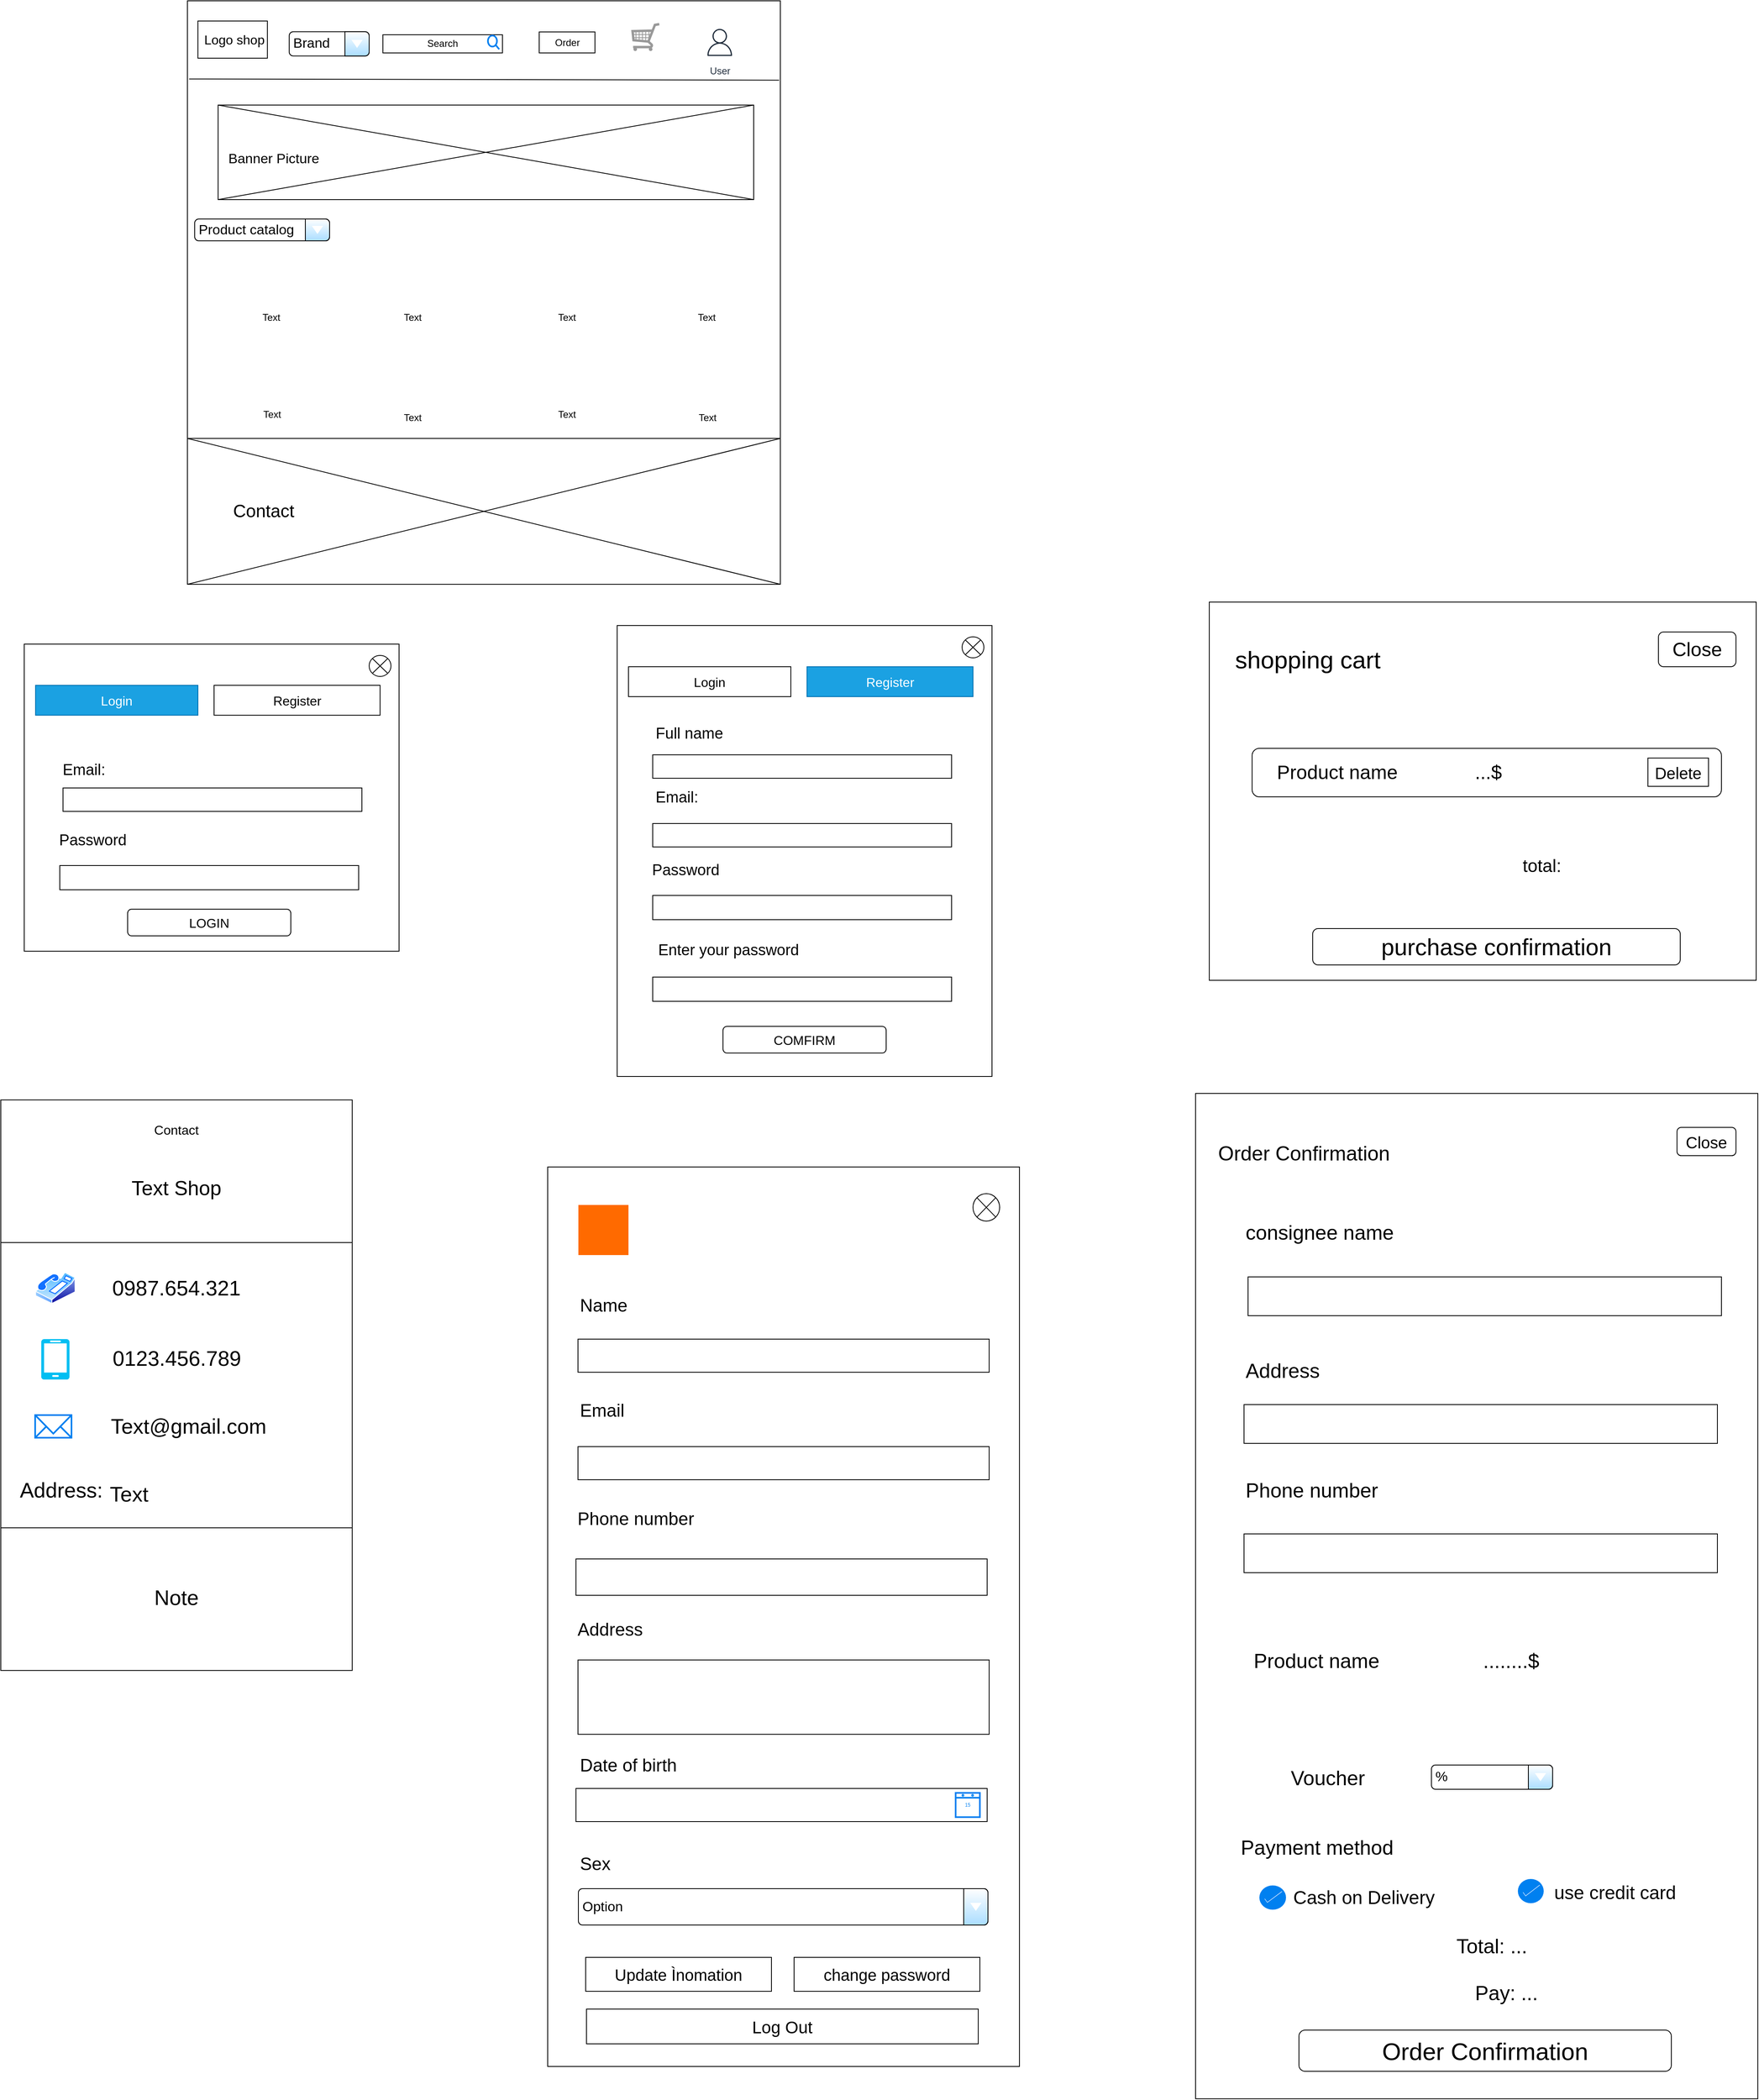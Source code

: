 <mxfile version="28.0.7">
  <diagram name="Trang-1" id="iVu9Qs8bW8wLOcYcg1Za">
    <mxGraphModel dx="4968" dy="2472" grid="0" gridSize="10" guides="1" tooltips="1" connect="1" arrows="1" fold="1" page="0" pageScale="1" pageWidth="827" pageHeight="1169" background="none" math="0" shadow="0">
      <root>
        <mxCell id="0" />
        <mxCell id="1" parent="0" />
        <mxCell id="6jUY_ZIcOzGlpgEevd6P-2" value="" style="rounded=0;whiteSpace=wrap;html=1;" parent="1" vertex="1">
          <mxGeometry x="-268" y="-303" width="734" height="722" as="geometry" />
        </mxCell>
        <mxCell id="6jUY_ZIcOzGlpgEevd6P-5" value="&lt;font style=&quot;font-size: 16px;&quot;&gt;&amp;nbsp;Logo shop&lt;/font&gt;" style="rounded=0;whiteSpace=wrap;html=1;" parent="1" vertex="1">
          <mxGeometry x="-255" y="-278" width="86" height="46" as="geometry" />
        </mxCell>
        <mxCell id="6jUY_ZIcOzGlpgEevd6P-10" value="Search" style="rounded=0;whiteSpace=wrap;html=1;" parent="1" vertex="1">
          <mxGeometry x="-26" y="-261" width="148" height="22.5" as="geometry" />
        </mxCell>
        <mxCell id="6jUY_ZIcOzGlpgEevd6P-11" value="Order" style="rounded=0;whiteSpace=wrap;html=1;" parent="1" vertex="1">
          <mxGeometry x="167.5" y="-264.5" width="69" height="26" as="geometry" />
        </mxCell>
        <mxCell id="6jUY_ZIcOzGlpgEevd6P-14" value="" style="verticalLabelPosition=bottom;shadow=0;dashed=0;align=center;html=1;verticalAlign=top;strokeWidth=1;shape=mxgraph.mockup.misc.shoppingCart;strokeColor=#999999;" parent="1" vertex="1">
          <mxGeometry x="282" y="-275" width="35" height="34" as="geometry" />
        </mxCell>
        <mxCell id="6jUY_ZIcOzGlpgEevd6P-15" value="User" style="sketch=0;outlineConnect=0;fontColor=#232F3E;gradientColor=none;strokeColor=#232F3E;fillColor=#ffffff;dashed=0;verticalLabelPosition=bottom;verticalAlign=top;align=center;html=1;fontSize=12;fontStyle=0;aspect=fixed;shape=mxgraph.aws4.resourceIcon;resIcon=mxgraph.aws4.user;" parent="1" vertex="1">
          <mxGeometry x="370" y="-272.5" width="42" height="42" as="geometry" />
        </mxCell>
        <mxCell id="6jUY_ZIcOzGlpgEevd6P-19" value="" style="endArrow=none;html=1;rounded=0;exitX=0.003;exitY=0.134;exitDx=0;exitDy=0;exitPerimeter=0;entryX=0.998;entryY=0.136;entryDx=0;entryDy=0;entryPerimeter=0;" parent="1" source="6jUY_ZIcOzGlpgEevd6P-2" target="6jUY_ZIcOzGlpgEevd6P-2" edge="1">
          <mxGeometry width="50" height="50" relative="1" as="geometry">
            <mxPoint x="-279" y="-217" as="sourcePoint" />
            <mxPoint x="469" y="-206" as="targetPoint" />
          </mxGeometry>
        </mxCell>
        <mxCell id="6jUY_ZIcOzGlpgEevd6P-20" value="" style="whiteSpace=wrap;html=1;aspect=fixed;shape=image;verticalAlign=top;verticalLabelPosition=bottom;labelBackgroundColor=#ffffff;imageAspect=0;image=https://icons.diagrams.net/icon-cache1/Evil_Icons_User_Interface-2617/picture-609.svg;" parent="1" vertex="1">
          <mxGeometry x="-203" y="-6" width="80" height="80" as="geometry" />
        </mxCell>
        <mxCell id="6jUY_ZIcOzGlpgEevd6P-21" value="" style="whiteSpace=wrap;html=1;aspect=fixed;shape=image;verticalAlign=top;verticalLabelPosition=bottom;labelBackgroundColor=#ffffff;imageAspect=0;image=https://icons.diagrams.net/icon-cache1/Evil_Icons_User_Interface-2617/picture-609.svg;" parent="1" vertex="1">
          <mxGeometry x="-29" y="-6" width="80" height="80" as="geometry" />
        </mxCell>
        <mxCell id="6jUY_ZIcOzGlpgEevd6P-22" value="" style="whiteSpace=wrap;html=1;aspect=fixed;shape=image;verticalAlign=top;verticalLabelPosition=bottom;labelBackgroundColor=#ffffff;imageAspect=0;image=https://icons.diagrams.net/icon-cache1/Evil_Icons_User_Interface-2617/picture-609.svg;" parent="1" vertex="1">
          <mxGeometry x="162" y="-6" width="80" height="80" as="geometry" />
        </mxCell>
        <mxCell id="6jUY_ZIcOzGlpgEevd6P-23" value="" style="whiteSpace=wrap;html=1;aspect=fixed;shape=image;verticalAlign=top;verticalLabelPosition=bottom;labelBackgroundColor=#ffffff;imageAspect=0;image=https://icons.diagrams.net/icon-cache1/Evil_Icons_User_Interface-2617/picture-609.svg;" parent="1" vertex="1">
          <mxGeometry x="335" y="-6" width="80" height="80" as="geometry" />
        </mxCell>
        <mxCell id="6jUY_ZIcOzGlpgEevd6P-24" value="" style="whiteSpace=wrap;html=1;aspect=fixed;shape=image;verticalAlign=top;verticalLabelPosition=bottom;labelBackgroundColor=#ffffff;imageAspect=0;image=https://icons.diagrams.net/icon-cache1/Evil_Icons_User_Interface-2617/picture-609.svg;" parent="1" vertex="1">
          <mxGeometry x="-206" y="120" width="80" height="80" as="geometry" />
        </mxCell>
        <mxCell id="6jUY_ZIcOzGlpgEevd6P-27" value="" style="whiteSpace=wrap;html=1;aspect=fixed;shape=image;verticalAlign=top;verticalLabelPosition=bottom;labelBackgroundColor=#ffffff;imageAspect=0;image=https://icons.diagrams.net/icon-cache1/Evil_Icons_User_Interface-2617/picture-609.svg;" parent="1" vertex="1">
          <mxGeometry x="-29" y="118" width="80" height="80" as="geometry" />
        </mxCell>
        <mxCell id="6jUY_ZIcOzGlpgEevd6P-28" value="" style="whiteSpace=wrap;html=1;aspect=fixed;shape=image;verticalAlign=top;verticalLabelPosition=bottom;labelBackgroundColor=#ffffff;imageAspect=0;image=https://icons.diagrams.net/icon-cache1/Evil_Icons_User_Interface-2617/picture-609.svg;" parent="1" vertex="1">
          <mxGeometry x="337" y="120" width="80" height="80" as="geometry" />
        </mxCell>
        <mxCell id="6jUY_ZIcOzGlpgEevd6P-29" value="" style="whiteSpace=wrap;html=1;aspect=fixed;shape=image;verticalAlign=top;verticalLabelPosition=bottom;labelBackgroundColor=#ffffff;imageAspect=0;image=https://icons.diagrams.net/icon-cache1/Evil_Icons_User_Interface-2617/picture-609.svg;" parent="1" vertex="1">
          <mxGeometry x="162" y="114" width="80" height="80" as="geometry" />
        </mxCell>
        <mxCell id="6jUY_ZIcOzGlpgEevd6P-31" value="" style="rounded=0;whiteSpace=wrap;html=1;" parent="1" vertex="1">
          <mxGeometry x="-470" y="493" width="464" height="380" as="geometry" />
        </mxCell>
        <mxCell id="6jUY_ZIcOzGlpgEevd6P-32" value="&lt;font style=&quot;font-size: 16px;&quot;&gt;Register&lt;/font&gt;" style="rounded=0;whiteSpace=wrap;html=1;" parent="1" vertex="1">
          <mxGeometry x="-235" y="544" width="205.5" height="37" as="geometry" />
        </mxCell>
        <mxCell id="6jUY_ZIcOzGlpgEevd6P-33" value="&lt;font style=&quot;font-size: 16px;&quot;&gt;Login&lt;/font&gt;" style="rounded=0;whiteSpace=wrap;html=1;fillColor=#1ba1e2;fontColor=#ffffff;strokeColor=#006EAF;" parent="1" vertex="1">
          <mxGeometry x="-456" y="544" width="201" height="37" as="geometry" />
        </mxCell>
        <mxCell id="6jUY_ZIcOzGlpgEevd6P-34" value="" style="shape=sumEllipse;perimeter=ellipsePerimeter;whiteSpace=wrap;html=1;backgroundOutline=1;" parent="1" vertex="1">
          <mxGeometry x="-43" y="507" width="27" height="26" as="geometry" />
        </mxCell>
        <mxCell id="6jUY_ZIcOzGlpgEevd6P-35" value="" style="endArrow=none;html=1;rounded=0;exitX=0;exitY=0.75;exitDx=0;exitDy=0;entryX=1;entryY=0.75;entryDx=0;entryDy=0;" parent="1" source="6jUY_ZIcOzGlpgEevd6P-2" target="6jUY_ZIcOzGlpgEevd6P-2" edge="1">
          <mxGeometry relative="1" as="geometry">
            <mxPoint x="71" y="309" as="sourcePoint" />
            <mxPoint x="231" y="309" as="targetPoint" />
          </mxGeometry>
        </mxCell>
        <mxCell id="6jUY_ZIcOzGlpgEevd6P-36" value="&lt;font style=&quot;font-size: 19px;&quot;&gt;Email:&lt;/font&gt;" style="text;html=1;align=center;verticalAlign=middle;whiteSpace=wrap;rounded=0;" parent="1" vertex="1">
          <mxGeometry x="-426" y="634" width="60" height="30" as="geometry" />
        </mxCell>
        <mxCell id="6jUY_ZIcOzGlpgEevd6P-37" value="" style="rounded=0;whiteSpace=wrap;html=1;" parent="1" vertex="1">
          <mxGeometry x="-422" y="671" width="370" height="29" as="geometry" />
        </mxCell>
        <mxCell id="6jUY_ZIcOzGlpgEevd6P-38" value="&lt;font style=&quot;font-size: 19px;&quot;&gt;Password&lt;/font&gt;" style="text;html=1;align=center;verticalAlign=middle;whiteSpace=wrap;rounded=0;" parent="1" vertex="1">
          <mxGeometry x="-426" y="721" width="82" height="30" as="geometry" />
        </mxCell>
        <mxCell id="6jUY_ZIcOzGlpgEevd6P-39" value="" style="rounded=0;whiteSpace=wrap;html=1;" parent="1" vertex="1">
          <mxGeometry x="-426" y="767" width="370" height="30" as="geometry" />
        </mxCell>
        <mxCell id="6jUY_ZIcOzGlpgEevd6P-40" value="&lt;font style=&quot;font-size: 16px;&quot;&gt;LOGIN&lt;/font&gt;" style="rounded=1;whiteSpace=wrap;html=1;" parent="1" vertex="1">
          <mxGeometry x="-342" y="821" width="202" height="33" as="geometry" />
        </mxCell>
        <mxCell id="6jUY_ZIcOzGlpgEevd6P-41" value="" style="rounded=0;whiteSpace=wrap;html=1;" parent="1" vertex="1">
          <mxGeometry x="264" y="470" width="464" height="558" as="geometry" />
        </mxCell>
        <mxCell id="6jUY_ZIcOzGlpgEevd6P-42" value="&lt;font style=&quot;font-size: 16px;&quot;&gt;Register&lt;/font&gt;" style="rounded=0;whiteSpace=wrap;html=1;fillColor=#1ba1e2;fontColor=#ffffff;strokeColor=#006EAF;" parent="1" vertex="1">
          <mxGeometry x="499" y="521" width="205.5" height="37" as="geometry" />
        </mxCell>
        <mxCell id="6jUY_ZIcOzGlpgEevd6P-43" value="&lt;font style=&quot;font-size: 16px;&quot;&gt;Login&lt;/font&gt;" style="rounded=0;whiteSpace=wrap;html=1;" parent="1" vertex="1">
          <mxGeometry x="278" y="521" width="201" height="37" as="geometry" />
        </mxCell>
        <mxCell id="6jUY_ZIcOzGlpgEevd6P-44" value="" style="shape=sumEllipse;perimeter=ellipsePerimeter;whiteSpace=wrap;html=1;backgroundOutline=1;" parent="1" vertex="1">
          <mxGeometry x="691" y="484" width="27" height="26" as="geometry" />
        </mxCell>
        <mxCell id="6jUY_ZIcOzGlpgEevd6P-45" value="&lt;font style=&quot;font-size: 19px;&quot;&gt;Email:&lt;/font&gt;" style="text;html=1;align=center;verticalAlign=middle;whiteSpace=wrap;rounded=0;" parent="1" vertex="1">
          <mxGeometry x="308" y="668" width="60" height="30" as="geometry" />
        </mxCell>
        <mxCell id="6jUY_ZIcOzGlpgEevd6P-46" value="" style="rounded=0;whiteSpace=wrap;html=1;" parent="1" vertex="1">
          <mxGeometry x="308" y="630" width="370" height="29" as="geometry" />
        </mxCell>
        <mxCell id="6jUY_ZIcOzGlpgEevd6P-47" value="&lt;font style=&quot;font-size: 19px;&quot;&gt;Password&lt;/font&gt;" style="text;html=1;align=center;verticalAlign=middle;whiteSpace=wrap;rounded=0;" parent="1" vertex="1">
          <mxGeometry x="308" y="758" width="82" height="30" as="geometry" />
        </mxCell>
        <mxCell id="6jUY_ZIcOzGlpgEevd6P-48" value="" style="rounded=0;whiteSpace=wrap;html=1;" parent="1" vertex="1">
          <mxGeometry x="308" y="804" width="370" height="30" as="geometry" />
        </mxCell>
        <mxCell id="6jUY_ZIcOzGlpgEevd6P-49" value="&lt;span style=&quot;font-size: 16px;&quot;&gt;COMFIRM&lt;/span&gt;" style="rounded=1;whiteSpace=wrap;html=1;" parent="1" vertex="1">
          <mxGeometry x="395" y="966" width="202" height="33" as="geometry" />
        </mxCell>
        <mxCell id="6jUY_ZIcOzGlpgEevd6P-60" value="&lt;span style=&quot;font-size: 19px;&quot;&gt;Full name&lt;/span&gt;" style="text;html=1;align=center;verticalAlign=middle;whiteSpace=wrap;rounded=0;" parent="1" vertex="1">
          <mxGeometry x="308" y="589" width="91" height="30" as="geometry" />
        </mxCell>
        <mxCell id="6jUY_ZIcOzGlpgEevd6P-61" value="" style="rounded=0;whiteSpace=wrap;html=1;" parent="1" vertex="1">
          <mxGeometry x="308" y="715" width="370" height="29" as="geometry" />
        </mxCell>
        <mxCell id="6jUY_ZIcOzGlpgEevd6P-62" value="&lt;span style=&quot;font-size: 19px;&quot;&gt;Enter your password&lt;/span&gt;" style="text;html=1;align=center;verticalAlign=middle;whiteSpace=wrap;rounded=0;" parent="1" vertex="1">
          <mxGeometry x="308" y="857" width="188" height="30" as="geometry" />
        </mxCell>
        <mxCell id="6jUY_ZIcOzGlpgEevd6P-63" value="" style="rounded=0;whiteSpace=wrap;html=1;" parent="1" vertex="1">
          <mxGeometry x="308" y="905" width="370" height="30" as="geometry" />
        </mxCell>
        <mxCell id="6jUY_ZIcOzGlpgEevd6P-64" value="" style="rounded=0;whiteSpace=wrap;html=1;" parent="1" vertex="1">
          <mxGeometry x="-499" y="1057" width="435" height="706" as="geometry" />
        </mxCell>
        <mxCell id="6jUY_ZIcOzGlpgEevd6P-65" value="" style="endArrow=none;html=1;rounded=0;entryX=1;entryY=0.25;entryDx=0;entryDy=0;exitX=0;exitY=0.25;exitDx=0;exitDy=0;" parent="1" source="6jUY_ZIcOzGlpgEevd6P-64" target="6jUY_ZIcOzGlpgEevd6P-64" edge="1">
          <mxGeometry width="50" height="50" relative="1" as="geometry">
            <mxPoint x="-371" y="1251" as="sourcePoint" />
            <mxPoint x="-321" y="1201" as="targetPoint" />
          </mxGeometry>
        </mxCell>
        <mxCell id="6jUY_ZIcOzGlpgEevd6P-66" value="&lt;div style=&quot;text-align: justify;&quot;&gt;&lt;span style=&quot;background-color: transparent; color: light-dark(rgb(0, 0, 0), rgb(255, 255, 255));&quot;&gt;&lt;font style=&quot;font-size: 25px;&quot;&gt;Text Shop&lt;/font&gt;&lt;/span&gt;&lt;/div&gt;" style="text;html=1;align=center;verticalAlign=middle;whiteSpace=wrap;rounded=0;" parent="1" vertex="1">
          <mxGeometry x="-484" y="1123" width="405" height="84" as="geometry" />
        </mxCell>
        <mxCell id="6jUY_ZIcOzGlpgEevd6P-67" value="" style="verticalLabelPosition=bottom;html=1;verticalAlign=top;align=center;strokeColor=none;fillColor=#00BEF2;shape=mxgraph.azure.mobile;pointerEvents=1;" parent="1" vertex="1">
          <mxGeometry x="-449" y="1353" width="35" height="50" as="geometry" />
        </mxCell>
        <mxCell id="6jUY_ZIcOzGlpgEevd6P-68" value="" style="image;aspect=fixed;perimeter=ellipsePerimeter;html=1;align=center;shadow=0;dashed=0;spacingTop=3;image=img/lib/active_directory/phone.svg;" parent="1" vertex="1">
          <mxGeometry x="-456.5" y="1270" width="50" height="39.5" as="geometry" />
        </mxCell>
        <mxCell id="6jUY_ZIcOzGlpgEevd6P-69" value="" style="html=1;verticalLabelPosition=bottom;align=center;labelBackgroundColor=#ffffff;verticalAlign=top;strokeWidth=2;strokeColor=#0080F0;shadow=0;dashed=0;shape=mxgraph.ios7.icons.mail;" parent="1" vertex="1">
          <mxGeometry x="-456.5" y="1447" width="45" height="28" as="geometry" />
        </mxCell>
        <mxCell id="6jUY_ZIcOzGlpgEevd6P-70" value="&lt;span style=&quot;font-size: 26px;&quot;&gt;Address:&amp;nbsp;&lt;/span&gt;" style="text;html=1;align=center;verticalAlign=middle;whiteSpace=wrap;rounded=0;" parent="1" vertex="1">
          <mxGeometry x="-470" y="1519" width="99" height="42" as="geometry" />
        </mxCell>
        <mxCell id="6jUY_ZIcOzGlpgEevd6P-71" value="&lt;div style=&quot;&quot;&gt;&lt;span style=&quot;font-size: 26px; background-color: transparent; color: light-dark(rgb(0, 0, 0), rgb(255, 255, 255));&quot;&gt;Note&lt;/span&gt;&lt;/div&gt;" style="text;html=1;align=center;verticalAlign=middle;whiteSpace=wrap;rounded=0;" parent="1" vertex="1">
          <mxGeometry x="-481" y="1610" width="399" height="126" as="geometry" />
        </mxCell>
        <mxCell id="6jUY_ZIcOzGlpgEevd6P-72" value="&lt;font style=&quot;font-size: 26px;&quot;&gt;0123.456.789&lt;/font&gt;" style="text;html=1;align=center;verticalAlign=middle;whiteSpace=wrap;rounded=0;" parent="1" vertex="1">
          <mxGeometry x="-374.5" y="1356" width="186" height="42" as="geometry" />
        </mxCell>
        <mxCell id="6jUY_ZIcOzGlpgEevd6P-73" value="&lt;font style=&quot;font-size: 26px;&quot;&gt;0987.654.321&lt;/font&gt;" style="text;html=1;align=center;verticalAlign=middle;whiteSpace=wrap;rounded=0;" parent="1" vertex="1">
          <mxGeometry x="-368" y="1268.75" width="173" height="42" as="geometry" />
        </mxCell>
        <mxCell id="6jUY_ZIcOzGlpgEevd6P-75" value="&lt;font style=&quot;font-size: 26px;&quot;&gt;Text@gmail.com&lt;/font&gt;" style="text;html=1;align=center;verticalAlign=middle;whiteSpace=wrap;rounded=0;" parent="1" vertex="1">
          <mxGeometry x="-377" y="1440" width="221" height="42" as="geometry" />
        </mxCell>
        <mxCell id="6jUY_ZIcOzGlpgEevd6P-76" value="&lt;font style=&quot;font-size: 26px;&quot;&gt;Text&lt;/font&gt;" style="text;html=1;align=left;verticalAlign=middle;whiteSpace=wrap;rounded=0;" parent="1" vertex="1">
          <mxGeometry x="-366" y="1524" width="253" height="42" as="geometry" />
        </mxCell>
        <mxCell id="6jUY_ZIcOzGlpgEevd6P-78" value="" style="endArrow=none;html=1;rounded=0;exitX=0;exitY=0.75;exitDx=0;exitDy=0;entryX=1;entryY=0.75;entryDx=0;entryDy=0;" parent="1" source="6jUY_ZIcOzGlpgEevd6P-64" target="6jUY_ZIcOzGlpgEevd6P-64" edge="1">
          <mxGeometry width="50" height="50" relative="1" as="geometry">
            <mxPoint x="-352" y="1641" as="sourcePoint" />
            <mxPoint x="-302" y="1591" as="targetPoint" />
          </mxGeometry>
        </mxCell>
        <mxCell id="6jUY_ZIcOzGlpgEevd6P-80" value="Text" style="text;html=1;align=center;verticalAlign=middle;whiteSpace=wrap;rounded=0;" parent="1" vertex="1">
          <mxGeometry x="-194" y="74" width="60" height="30" as="geometry" />
        </mxCell>
        <mxCell id="6jUY_ZIcOzGlpgEevd6P-81" value="Text" style="text;html=1;align=center;verticalAlign=middle;whiteSpace=wrap;rounded=0;" parent="1" vertex="1">
          <mxGeometry x="-19" y="74" width="60" height="30" as="geometry" />
        </mxCell>
        <mxCell id="6jUY_ZIcOzGlpgEevd6P-82" value="Text" style="text;html=1;align=center;verticalAlign=middle;whiteSpace=wrap;rounded=0;" parent="1" vertex="1">
          <mxGeometry x="172" y="74" width="60" height="30" as="geometry" />
        </mxCell>
        <mxCell id="6jUY_ZIcOzGlpgEevd6P-83" value="Text" style="text;html=1;align=center;verticalAlign=middle;whiteSpace=wrap;rounded=0;" parent="1" vertex="1">
          <mxGeometry x="345" y="74" width="60" height="30" as="geometry" />
        </mxCell>
        <mxCell id="6jUY_ZIcOzGlpgEevd6P-84" value="Text" style="text;html=1;align=center;verticalAlign=middle;whiteSpace=wrap;rounded=0;" parent="1" vertex="1">
          <mxGeometry x="-19" y="198" width="60" height="30" as="geometry" />
        </mxCell>
        <mxCell id="6jUY_ZIcOzGlpgEevd6P-85" value="Text" style="text;html=1;align=center;verticalAlign=middle;whiteSpace=wrap;rounded=0;" parent="1" vertex="1">
          <mxGeometry x="-193" y="194" width="60" height="30" as="geometry" />
        </mxCell>
        <mxCell id="6jUY_ZIcOzGlpgEevd6P-86" value="Text" style="text;html=1;align=center;verticalAlign=middle;whiteSpace=wrap;rounded=0;" parent="1" vertex="1">
          <mxGeometry x="172" y="194" width="60" height="30" as="geometry" />
        </mxCell>
        <mxCell id="6jUY_ZIcOzGlpgEevd6P-87" value="Text" style="text;html=1;align=center;verticalAlign=middle;whiteSpace=wrap;rounded=0;" parent="1" vertex="1">
          <mxGeometry x="346" y="198" width="60" height="30" as="geometry" />
        </mxCell>
        <mxCell id="6jUY_ZIcOzGlpgEevd6P-88" value="" style="rounded=0;whiteSpace=wrap;html=1;" parent="1" vertex="1">
          <mxGeometry x="-230" y="-174" width="663" height="117" as="geometry" />
        </mxCell>
        <mxCell id="6jUY_ZIcOzGlpgEevd6P-89" value="" style="endArrow=none;html=1;rounded=0;entryX=1;entryY=0;entryDx=0;entryDy=0;exitX=0;exitY=1;exitDx=0;exitDy=0;" parent="1" source="6jUY_ZIcOzGlpgEevd6P-88" target="6jUY_ZIcOzGlpgEevd6P-88" edge="1">
          <mxGeometry width="50" height="50" relative="1" as="geometry">
            <mxPoint x="79" y="191" as="sourcePoint" />
            <mxPoint x="129" y="141" as="targetPoint" />
          </mxGeometry>
        </mxCell>
        <mxCell id="6jUY_ZIcOzGlpgEevd6P-90" value="" style="endArrow=none;html=1;rounded=0;entryX=1;entryY=1;entryDx=0;entryDy=0;exitX=0;exitY=0;exitDx=0;exitDy=0;" parent="1" source="6jUY_ZIcOzGlpgEevd6P-88" target="6jUY_ZIcOzGlpgEevd6P-88" edge="1">
          <mxGeometry width="50" height="50" relative="1" as="geometry">
            <mxPoint x="-235" y="-169" as="sourcePoint" />
            <mxPoint x="-138" y="-147" as="targetPoint" />
          </mxGeometry>
        </mxCell>
        <mxCell id="6jUY_ZIcOzGlpgEevd6P-91" value="&lt;font style=&quot;font-size: 17px;&quot;&gt;Banner Picture&lt;/font&gt;" style="text;html=1;align=center;verticalAlign=middle;whiteSpace=wrap;rounded=0;" parent="1" vertex="1">
          <mxGeometry x="-221" y="-130" width="120" height="46" as="geometry" />
        </mxCell>
        <mxCell id="6jUY_ZIcOzGlpgEevd6P-92" value="" style="endArrow=none;html=1;rounded=0;entryX=1;entryY=0.75;entryDx=0;entryDy=0;exitX=0;exitY=1;exitDx=0;exitDy=0;" parent="1" source="6jUY_ZIcOzGlpgEevd6P-2" target="6jUY_ZIcOzGlpgEevd6P-2" edge="1">
          <mxGeometry width="50" height="50" relative="1" as="geometry">
            <mxPoint x="46" y="370" as="sourcePoint" />
            <mxPoint x="96" y="320" as="targetPoint" />
          </mxGeometry>
        </mxCell>
        <mxCell id="6jUY_ZIcOzGlpgEevd6P-93" value="" style="endArrow=none;html=1;rounded=0;entryX=0;entryY=0.75;entryDx=0;entryDy=0;exitX=1;exitY=1;exitDx=0;exitDy=0;" parent="1" source="6jUY_ZIcOzGlpgEevd6P-2" target="6jUY_ZIcOzGlpgEevd6P-2" edge="1">
          <mxGeometry width="50" height="50" relative="1" as="geometry">
            <mxPoint x="-130" y="348" as="sourcePoint" />
            <mxPoint x="-80" y="298" as="targetPoint" />
          </mxGeometry>
        </mxCell>
        <mxCell id="6jUY_ZIcOzGlpgEevd6P-94" value="&lt;span style=&quot;font-size: 22px;&quot;&gt;Contact&lt;/span&gt;" style="text;html=1;align=center;verticalAlign=middle;whiteSpace=wrap;rounded=0;" parent="1" vertex="1">
          <mxGeometry x="-252" y="301" width="157" height="55" as="geometry" />
        </mxCell>
        <mxCell id="6jUY_ZIcOzGlpgEevd6P-95" value="&lt;span style=&quot;font-size: 16px;&quot;&gt;Contact&lt;/span&gt;" style="text;html=1;align=center;verticalAlign=middle;whiteSpace=wrap;rounded=0;" parent="1" vertex="1">
          <mxGeometry x="-342" y="1079" width="121" height="30" as="geometry" />
        </mxCell>
        <mxCell id="6jUY_ZIcOzGlpgEevd6P-96" value="" style="rounded=0;whiteSpace=wrap;html=1;" parent="1" vertex="1">
          <mxGeometry x="178" y="1140" width="584" height="1113" as="geometry" />
        </mxCell>
        <mxCell id="DaYDxkItDUn4KuGdHpnd-1" value="" style="points=[];aspect=fixed;html=1;align=center;shadow=0;dashed=0;fillColor=#FF6A00;strokeColor=none;shape=mxgraph.alibaba_cloud.user;" vertex="1" parent="1">
          <mxGeometry x="216" y="1187" width="62" height="62" as="geometry" />
        </mxCell>
        <mxCell id="DaYDxkItDUn4KuGdHpnd-2" value="&lt;pre style=&quot;font-size: 28px; line-height: 36px; border: none; padding: 2px 0.14em 2px 0px; position: relative; margin: -2px 0px; resize: none; font-family: inherit; overflow: hidden; width: 270px; text-wrap-mode: wrap; overflow-wrap: break-word;&quot; aria-label=&quot;Bản dịch: account profile&quot; dir=&quot;ltr&quot; data-ved=&quot;2ahUKEwity_WXw-SOAxXlUPUHHR9tAdsQ3ewLegQICRAV&quot; id=&quot;tw-target-text&quot; data-placeholder=&quot;Bản dịch&quot; class=&quot;tw-data-text tw-text-large tw-ta&quot;&gt;&lt;span style=&quot;&quot; lang=&quot;en&quot; class=&quot;Y2IQFc&quot;&gt;&lt;font style=&quot;color: light-dark(rgb(255, 255, 255), rgb(255, 255, 255));&quot;&gt;account profile&lt;/font&gt;&lt;/span&gt;&lt;/pre&gt;" style="text;html=1;align=left;verticalAlign=middle;whiteSpace=wrap;rounded=0;" vertex="1" parent="1">
          <mxGeometry x="302" y="1190" width="288" height="59" as="geometry" />
        </mxCell>
        <mxCell id="DaYDxkItDUn4KuGdHpnd-3" value="" style="shape=sumEllipse;perimeter=ellipsePerimeter;whiteSpace=wrap;html=1;backgroundOutline=1;" vertex="1" parent="1">
          <mxGeometry x="704.5" y="1173" width="33" height="34" as="geometry" />
        </mxCell>
        <mxCell id="DaYDxkItDUn4KuGdHpnd-4" value="&lt;span style=&quot;font-size: 22px;&quot;&gt;Name&lt;/span&gt;" style="text;html=1;align=left;verticalAlign=middle;whiteSpace=wrap;rounded=0;" vertex="1" parent="1">
          <mxGeometry x="216" y="1297" width="155" height="30" as="geometry" />
        </mxCell>
        <mxCell id="DaYDxkItDUn4KuGdHpnd-5" value="" style="rounded=0;whiteSpace=wrap;html=1;" vertex="1" parent="1">
          <mxGeometry x="215.5" y="1486" width="509" height="41" as="geometry" />
        </mxCell>
        <mxCell id="DaYDxkItDUn4KuGdHpnd-6" value="&lt;span style=&quot;font-size: 22px;&quot;&gt;Email&lt;/span&gt;" style="text;html=1;align=left;verticalAlign=middle;whiteSpace=wrap;rounded=0;" vertex="1" parent="1">
          <mxGeometry x="216" y="1427" width="155" height="30" as="geometry" />
        </mxCell>
        <mxCell id="DaYDxkItDUn4KuGdHpnd-7" value="" style="rounded=0;whiteSpace=wrap;html=1;" vertex="1" parent="1">
          <mxGeometry x="215.5" y="1353" width="509" height="41" as="geometry" />
        </mxCell>
        <mxCell id="DaYDxkItDUn4KuGdHpnd-8" value="&lt;font style=&quot;font-size: 22px;&quot;&gt;Phone number&lt;/font&gt;" style="text;html=1;align=left;verticalAlign=middle;whiteSpace=wrap;rounded=0;" vertex="1" parent="1">
          <mxGeometry x="213" y="1561" width="155" height="30" as="geometry" />
        </mxCell>
        <mxCell id="DaYDxkItDUn4KuGdHpnd-9" value="&lt;span style=&quot;font-size: 22px;&quot;&gt;Address&lt;/span&gt;" style="text;html=1;align=left;verticalAlign=middle;whiteSpace=wrap;rounded=0;" vertex="1" parent="1">
          <mxGeometry x="213" y="1698" width="155" height="30" as="geometry" />
        </mxCell>
        <mxCell id="DaYDxkItDUn4KuGdHpnd-10" value="&lt;span style=&quot;font-size: 22px;&quot;&gt;Sex&lt;/span&gt;" style="text;html=1;align=left;verticalAlign=middle;whiteSpace=wrap;rounded=0;" vertex="1" parent="1">
          <mxGeometry x="216" y="1988" width="155" height="30" as="geometry" />
        </mxCell>
        <mxCell id="DaYDxkItDUn4KuGdHpnd-11" value="&lt;font style=&quot;font-size: 22px;&quot;&gt;Date of birth&lt;/font&gt;" style="text;html=1;align=left;verticalAlign=middle;whiteSpace=wrap;rounded=0;" vertex="1" parent="1">
          <mxGeometry x="216" y="1866" width="155" height="30" as="geometry" />
        </mxCell>
        <mxCell id="DaYDxkItDUn4KuGdHpnd-12" value="" style="rounded=0;whiteSpace=wrap;html=1;" vertex="1" parent="1">
          <mxGeometry x="213" y="1625" width="509" height="45" as="geometry" />
        </mxCell>
        <mxCell id="DaYDxkItDUn4KuGdHpnd-13" value="" style="rounded=0;whiteSpace=wrap;html=1;" vertex="1" parent="1">
          <mxGeometry x="215.5" y="1750" width="509" height="92" as="geometry" />
        </mxCell>
        <mxCell id="DaYDxkItDUn4KuGdHpnd-14" value="" style="rounded=0;whiteSpace=wrap;html=1;" vertex="1" parent="1">
          <mxGeometry x="213" y="1909" width="509" height="41" as="geometry" />
        </mxCell>
        <mxCell id="DaYDxkItDUn4KuGdHpnd-69" value="" style="html=1;verticalLabelPosition=bottom;align=center;labelBackgroundColor=#ffffff;verticalAlign=top;strokeWidth=2;strokeColor=#0080F0;shadow=0;dashed=0;shape=mxgraph.ios7.icons.calendar;" vertex="1" parent="1">
          <mxGeometry x="683" y="1914.5" width="30" height="30" as="geometry" />
        </mxCell>
        <mxCell id="DaYDxkItDUn4KuGdHpnd-70" value="&lt;font style=&quot;font-size: 20px;&quot;&gt;Update Ìnomation&lt;/font&gt;" style="rounded=0;whiteSpace=wrap;html=1;" vertex="1" parent="1">
          <mxGeometry x="225" y="2118" width="230" height="42" as="geometry" />
        </mxCell>
        <mxCell id="DaYDxkItDUn4KuGdHpnd-72" value="&lt;font style=&quot;font-size: 20px;&quot;&gt;change password&lt;/font&gt;" style="rounded=0;whiteSpace=wrap;html=1;" vertex="1" parent="1">
          <mxGeometry x="483" y="2118" width="230" height="42" as="geometry" />
        </mxCell>
        <mxCell id="DaYDxkItDUn4KuGdHpnd-73" value="&lt;font style=&quot;font-size: 21px;&quot;&gt;Log Out&lt;/font&gt;" style="rounded=0;whiteSpace=wrap;html=1;" vertex="1" parent="1">
          <mxGeometry x="226" y="2182" width="485" height="43" as="geometry" />
        </mxCell>
        <mxCell id="DaYDxkItDUn4KuGdHpnd-74" value="Option" style="strokeWidth=1;shadow=0;dashed=0;align=center;html=1;shape=mxgraph.mockup.forms.comboBox;align=left;fillColor2=#aaddff;mainText=;fontSize=17;spacingLeft=3;" vertex="1" parent="1">
          <mxGeometry x="216" y="2033" width="507" height="45" as="geometry" />
        </mxCell>
        <mxCell id="DaYDxkItDUn4KuGdHpnd-75" value="Brand" style="strokeWidth=1;shadow=0;dashed=0;align=center;html=1;shape=mxgraph.mockup.forms.comboBox;align=left;fillColor2=#aaddff;mainText=;fontSize=17;spacingLeft=3;" vertex="1" parent="1">
          <mxGeometry x="-142" y="-264.75" width="99" height="30" as="geometry" />
        </mxCell>
        <mxCell id="DaYDxkItDUn4KuGdHpnd-76" value="Product catalog" style="strokeWidth=1;shadow=0;dashed=0;align=center;html=1;shape=mxgraph.mockup.forms.comboBox;align=left;fillColor2=#aaddff;mainText=;fontSize=17;spacingLeft=3;" vertex="1" parent="1">
          <mxGeometry x="-259" y="-33" width="167" height="27" as="geometry" />
        </mxCell>
        <mxCell id="DaYDxkItDUn4KuGdHpnd-77" value="" style="html=1;verticalLabelPosition=bottom;align=center;labelBackgroundColor=#ffffff;verticalAlign=top;strokeWidth=2;strokeColor=#0080F0;shadow=0;dashed=0;shape=mxgraph.ios7.icons.looking_glass;" vertex="1" parent="1">
          <mxGeometry x="104" y="-260" width="14" height="17" as="geometry" />
        </mxCell>
        <mxCell id="DaYDxkItDUn4KuGdHpnd-78" value="" style="rounded=0;whiteSpace=wrap;html=1;" vertex="1" parent="1">
          <mxGeometry x="997" y="441" width="677" height="468" as="geometry" />
        </mxCell>
        <mxCell id="DaYDxkItDUn4KuGdHpnd-79" value="&lt;font style=&quot;font-size: 30px;&quot;&gt;shopping cart&lt;/font&gt;" style="text;html=1;align=left;verticalAlign=middle;whiteSpace=wrap;rounded=0;" vertex="1" parent="1">
          <mxGeometry x="1027" y="472" width="231" height="79" as="geometry" />
        </mxCell>
        <mxCell id="DaYDxkItDUn4KuGdHpnd-81" value="&lt;font style=&quot;font-size: 24px;&quot;&gt;Close&lt;/font&gt;" style="rounded=1;whiteSpace=wrap;html=1;" vertex="1" parent="1">
          <mxGeometry x="1553" y="478" width="96" height="43" as="geometry" />
        </mxCell>
        <mxCell id="DaYDxkItDUn4KuGdHpnd-83" value="" style="rounded=1;whiteSpace=wrap;html=1;" vertex="1" parent="1">
          <mxGeometry x="1050" y="622" width="581" height="60" as="geometry" />
        </mxCell>
        <mxCell id="DaYDxkItDUn4KuGdHpnd-84" value="&lt;font style=&quot;font-size: 24px;&quot;&gt;Product name&lt;/font&gt;" style="text;html=1;align=center;verticalAlign=middle;whiteSpace=wrap;rounded=0;" vertex="1" parent="1">
          <mxGeometry x="1071" y="637" width="169" height="30" as="geometry" />
        </mxCell>
        <mxCell id="DaYDxkItDUn4KuGdHpnd-85" value="&lt;font style=&quot;font-size: 24px;&quot;&gt;...$&lt;/font&gt;" style="text;html=1;align=center;verticalAlign=middle;whiteSpace=wrap;rounded=0;" vertex="1" parent="1">
          <mxGeometry x="1258" y="637" width="169" height="30" as="geometry" />
        </mxCell>
        <mxCell id="DaYDxkItDUn4KuGdHpnd-86" value="&lt;font style=&quot;font-size: 20px;&quot;&gt;Delete&lt;/font&gt;" style="rounded=0;whiteSpace=wrap;html=1;" vertex="1" parent="1">
          <mxGeometry x="1540" y="634" width="75" height="35" as="geometry" />
        </mxCell>
        <mxCell id="DaYDxkItDUn4KuGdHpnd-87" value="&lt;span style=&quot;font-size: 22px;&quot;&gt;total:&amp;nbsp;&lt;/span&gt;" style="text;html=1;align=left;verticalAlign=middle;whiteSpace=wrap;rounded=0;" vertex="1" parent="1">
          <mxGeometry x="1383" y="747" width="254" height="41" as="geometry" />
        </mxCell>
        <mxCell id="DaYDxkItDUn4KuGdHpnd-88" value="&lt;font style=&quot;font-size: 29px;&quot;&gt;purchase confirmation&lt;/font&gt;" style="rounded=1;whiteSpace=wrap;html=1;" vertex="1" parent="1">
          <mxGeometry x="1125" y="845" width="455" height="45" as="geometry" />
        </mxCell>
        <mxCell id="DaYDxkItDUn4KuGdHpnd-89" value="" style="rounded=0;whiteSpace=wrap;html=1;" vertex="1" parent="1">
          <mxGeometry x="980" y="1049" width="696" height="1244" as="geometry" />
        </mxCell>
        <mxCell id="DaYDxkItDUn4KuGdHpnd-91" value="&lt;font style=&quot;font-size: 25px;&quot;&gt;Order Confirmation&lt;/font&gt;" style="text;html=1;align=left;verticalAlign=middle;whiteSpace=wrap;rounded=0;" vertex="1" parent="1">
          <mxGeometry x="1006" y="1091" width="346" height="61" as="geometry" />
        </mxCell>
        <mxCell id="DaYDxkItDUn4KuGdHpnd-92" value="&lt;font style=&quot;font-size: 20px;&quot;&gt;Close&lt;/font&gt;" style="rounded=1;whiteSpace=wrap;html=1;" vertex="1" parent="1">
          <mxGeometry x="1576" y="1091" width="73" height="35" as="geometry" />
        </mxCell>
        <mxCell id="DaYDxkItDUn4KuGdHpnd-93" value="&lt;font style=&quot;font-size: 25px;&quot;&gt;consignee name&lt;/font&gt;" style="text;html=1;align=left;verticalAlign=middle;whiteSpace=wrap;rounded=0;" vertex="1" parent="1">
          <mxGeometry x="1040" y="1200" width="202" height="39" as="geometry" />
        </mxCell>
        <mxCell id="DaYDxkItDUn4KuGdHpnd-94" value="" style="rounded=0;whiteSpace=wrap;html=1;" vertex="1" parent="1">
          <mxGeometry x="1045" y="1276" width="586" height="48" as="geometry" />
        </mxCell>
        <mxCell id="DaYDxkItDUn4KuGdHpnd-95" value="&lt;span style=&quot;font-size: 25px;&quot;&gt;Address&lt;/span&gt;" style="text;html=1;align=left;verticalAlign=middle;whiteSpace=wrap;rounded=0;" vertex="1" parent="1">
          <mxGeometry x="1040" y="1371" width="112" height="39" as="geometry" />
        </mxCell>
        <mxCell id="DaYDxkItDUn4KuGdHpnd-96" value="&lt;span style=&quot;font-size: 25px;&quot;&gt;Phone number&lt;/span&gt;" style="text;html=1;align=left;verticalAlign=middle;whiteSpace=wrap;rounded=0;" vertex="1" parent="1">
          <mxGeometry x="1040" y="1519" width="218" height="39" as="geometry" />
        </mxCell>
        <mxCell id="DaYDxkItDUn4KuGdHpnd-97" value="&lt;font style=&quot;font-size: 25px;&quot;&gt;Product name&lt;/font&gt;" style="text;html=1;align=left;verticalAlign=middle;whiteSpace=wrap;rounded=0;" vertex="1" parent="1">
          <mxGeometry x="1050" y="1730" width="172" height="39" as="geometry" />
        </mxCell>
        <mxCell id="DaYDxkItDUn4KuGdHpnd-99" value="&lt;span style=&quot;font-size: 25px;&quot;&gt;Voucher&lt;/span&gt;" style="text;html=1;align=left;verticalAlign=middle;whiteSpace=wrap;rounded=0;" vertex="1" parent="1">
          <mxGeometry x="1096" y="1875.5" width="120" height="39" as="geometry" />
        </mxCell>
        <mxCell id="DaYDxkItDUn4KuGdHpnd-100" value="&lt;font style=&quot;font-size: 25px;&quot;&gt;........$&lt;/font&gt;" style="text;html=1;align=left;verticalAlign=middle;whiteSpace=wrap;rounded=0;" vertex="1" parent="1">
          <mxGeometry x="1334" y="1730" width="85" height="39" as="geometry" />
        </mxCell>
        <mxCell id="DaYDxkItDUn4KuGdHpnd-101" value="" style="rounded=0;whiteSpace=wrap;html=1;" vertex="1" parent="1">
          <mxGeometry x="1040" y="1434" width="586" height="48" as="geometry" />
        </mxCell>
        <mxCell id="DaYDxkItDUn4KuGdHpnd-102" value="" style="rounded=0;whiteSpace=wrap;html=1;" vertex="1" parent="1">
          <mxGeometry x="1040" y="1594" width="586" height="48" as="geometry" />
        </mxCell>
        <mxCell id="DaYDxkItDUn4KuGdHpnd-104" value="%" style="strokeWidth=1;shadow=0;dashed=0;align=center;html=1;shape=mxgraph.mockup.forms.comboBox;align=left;fillColor2=#aaddff;mainText=;fontSize=17;spacingLeft=3;" vertex="1" parent="1">
          <mxGeometry x="1272" y="1880" width="150" height="30" as="geometry" />
        </mxCell>
        <mxCell id="DaYDxkItDUn4KuGdHpnd-105" value="&lt;span style=&quot;font-size: 25px;&quot;&gt;Payment method&lt;/span&gt;" style="text;html=1;align=left;verticalAlign=middle;whiteSpace=wrap;rounded=0;" vertex="1" parent="1">
          <mxGeometry x="1033.5" y="1961" width="218" height="39" as="geometry" />
        </mxCell>
        <mxCell id="DaYDxkItDUn4KuGdHpnd-108" value="" style="html=1;verticalLabelPosition=bottom;labelBackgroundColor=#ffffff;verticalAlign=top;shadow=0;dashed=0;strokeWidth=2;shape=mxgraph.ios7.misc.select;fillColor=#0080f0;strokeColor=#ffffff;sketch=0;" vertex="1" parent="1">
          <mxGeometry x="1059" y="2029" width="33" height="30" as="geometry" />
        </mxCell>
        <mxCell id="DaYDxkItDUn4KuGdHpnd-110" value="" style="html=1;verticalLabelPosition=bottom;labelBackgroundColor=#ffffff;verticalAlign=top;shadow=0;dashed=0;strokeWidth=2;shape=mxgraph.ios7.misc.select;fillColor=#0080f0;strokeColor=#ffffff;sketch=0;" vertex="1" parent="1">
          <mxGeometry x="1379" y="2021" width="32" height="30" as="geometry" />
        </mxCell>
        <mxCell id="DaYDxkItDUn4KuGdHpnd-111" value="&lt;font style=&quot;font-size: 23px;&quot;&gt;Cash on Delivery&lt;/font&gt;" style="text;html=1;align=left;verticalAlign=middle;whiteSpace=wrap;rounded=0;" vertex="1" parent="1">
          <mxGeometry x="1099" y="2029" width="236" height="30" as="geometry" />
        </mxCell>
        <mxCell id="DaYDxkItDUn4KuGdHpnd-112" value="&lt;font style=&quot;font-size: 23px;&quot;&gt;use credit card&lt;/font&gt;" style="text;html=1;align=left;verticalAlign=middle;whiteSpace=wrap;rounded=0;" vertex="1" parent="1">
          <mxGeometry x="1422" y="2023" width="236" height="30" as="geometry" />
        </mxCell>
        <mxCell id="DaYDxkItDUn4KuGdHpnd-114" value="&lt;span style=&quot;font-size: 25px;&quot;&gt;Total: ...&lt;/span&gt;" style="text;html=1;align=left;verticalAlign=middle;whiteSpace=wrap;rounded=0;" vertex="1" parent="1">
          <mxGeometry x="1301" y="2078" width="103" height="50" as="geometry" />
        </mxCell>
        <mxCell id="DaYDxkItDUn4KuGdHpnd-116" value="&lt;font style=&quot;font-size: 25px;&quot;&gt;Pay: ...&lt;/font&gt;" style="text;html=1;align=left;verticalAlign=middle;whiteSpace=wrap;rounded=0;" vertex="1" parent="1">
          <mxGeometry x="1324" y="2136" width="103" height="50" as="geometry" />
        </mxCell>
        <mxCell id="DaYDxkItDUn4KuGdHpnd-117" value="&lt;font style=&quot;font-size: 30px;&quot;&gt;Order Confirmation&lt;/font&gt;" style="rounded=1;whiteSpace=wrap;html=1;" vertex="1" parent="1">
          <mxGeometry x="1108" y="2208" width="461" height="51" as="geometry" />
        </mxCell>
      </root>
    </mxGraphModel>
  </diagram>
</mxfile>
